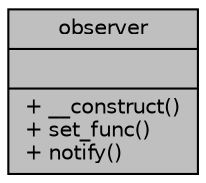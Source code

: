 digraph "observer"
{
  edge [fontname="Helvetica",fontsize="10",labelfontname="Helvetica",labelfontsize="10"];
  node [fontname="Helvetica",fontsize="10",shape=record];
  Node1 [label="{observer\n||+ __construct()\l+ set_func()\l+ notify()\l}",height=0.2,width=0.4,color="black", fillcolor="grey75", style="filled", fontcolor="black"];
}
